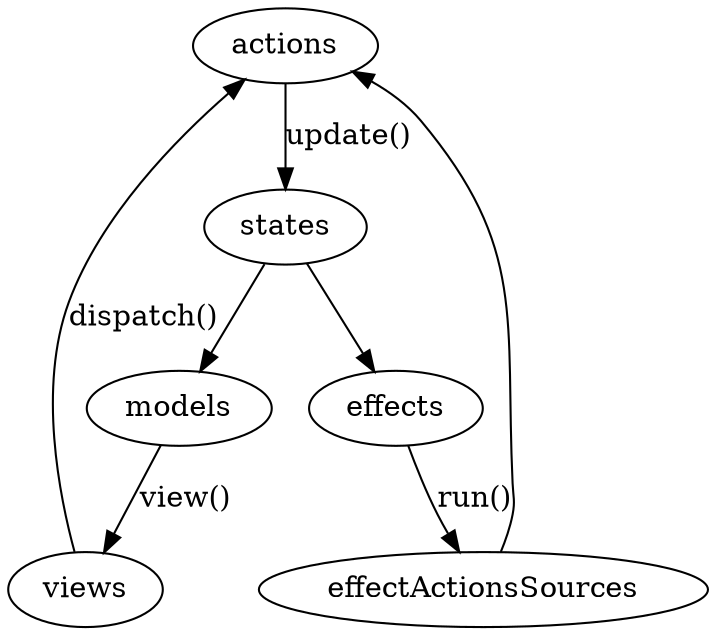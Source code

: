 digraph app {
  actions -> states [label="update()"]
  states -> models
  states -> effects
  models -> views [label="view()"]
  views -> actions [label="dispatch()"]
  effects -> effectActionsSources [label="run()"]
  effectActionsSources -> actions
}
